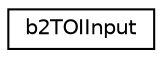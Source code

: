 digraph "Graphical Class Hierarchy"
{
 // LATEX_PDF_SIZE
  edge [fontname="Helvetica",fontsize="10",labelfontname="Helvetica",labelfontsize="10"];
  node [fontname="Helvetica",fontsize="10",shape=record];
  rankdir="LR";
  Node0 [label="b2TOIInput",height=0.2,width=0.4,color="black", fillcolor="white", style="filled",URL="$structb2TOIInput.html",tooltip="Input parameters for b2TimeOfImpact."];
}
